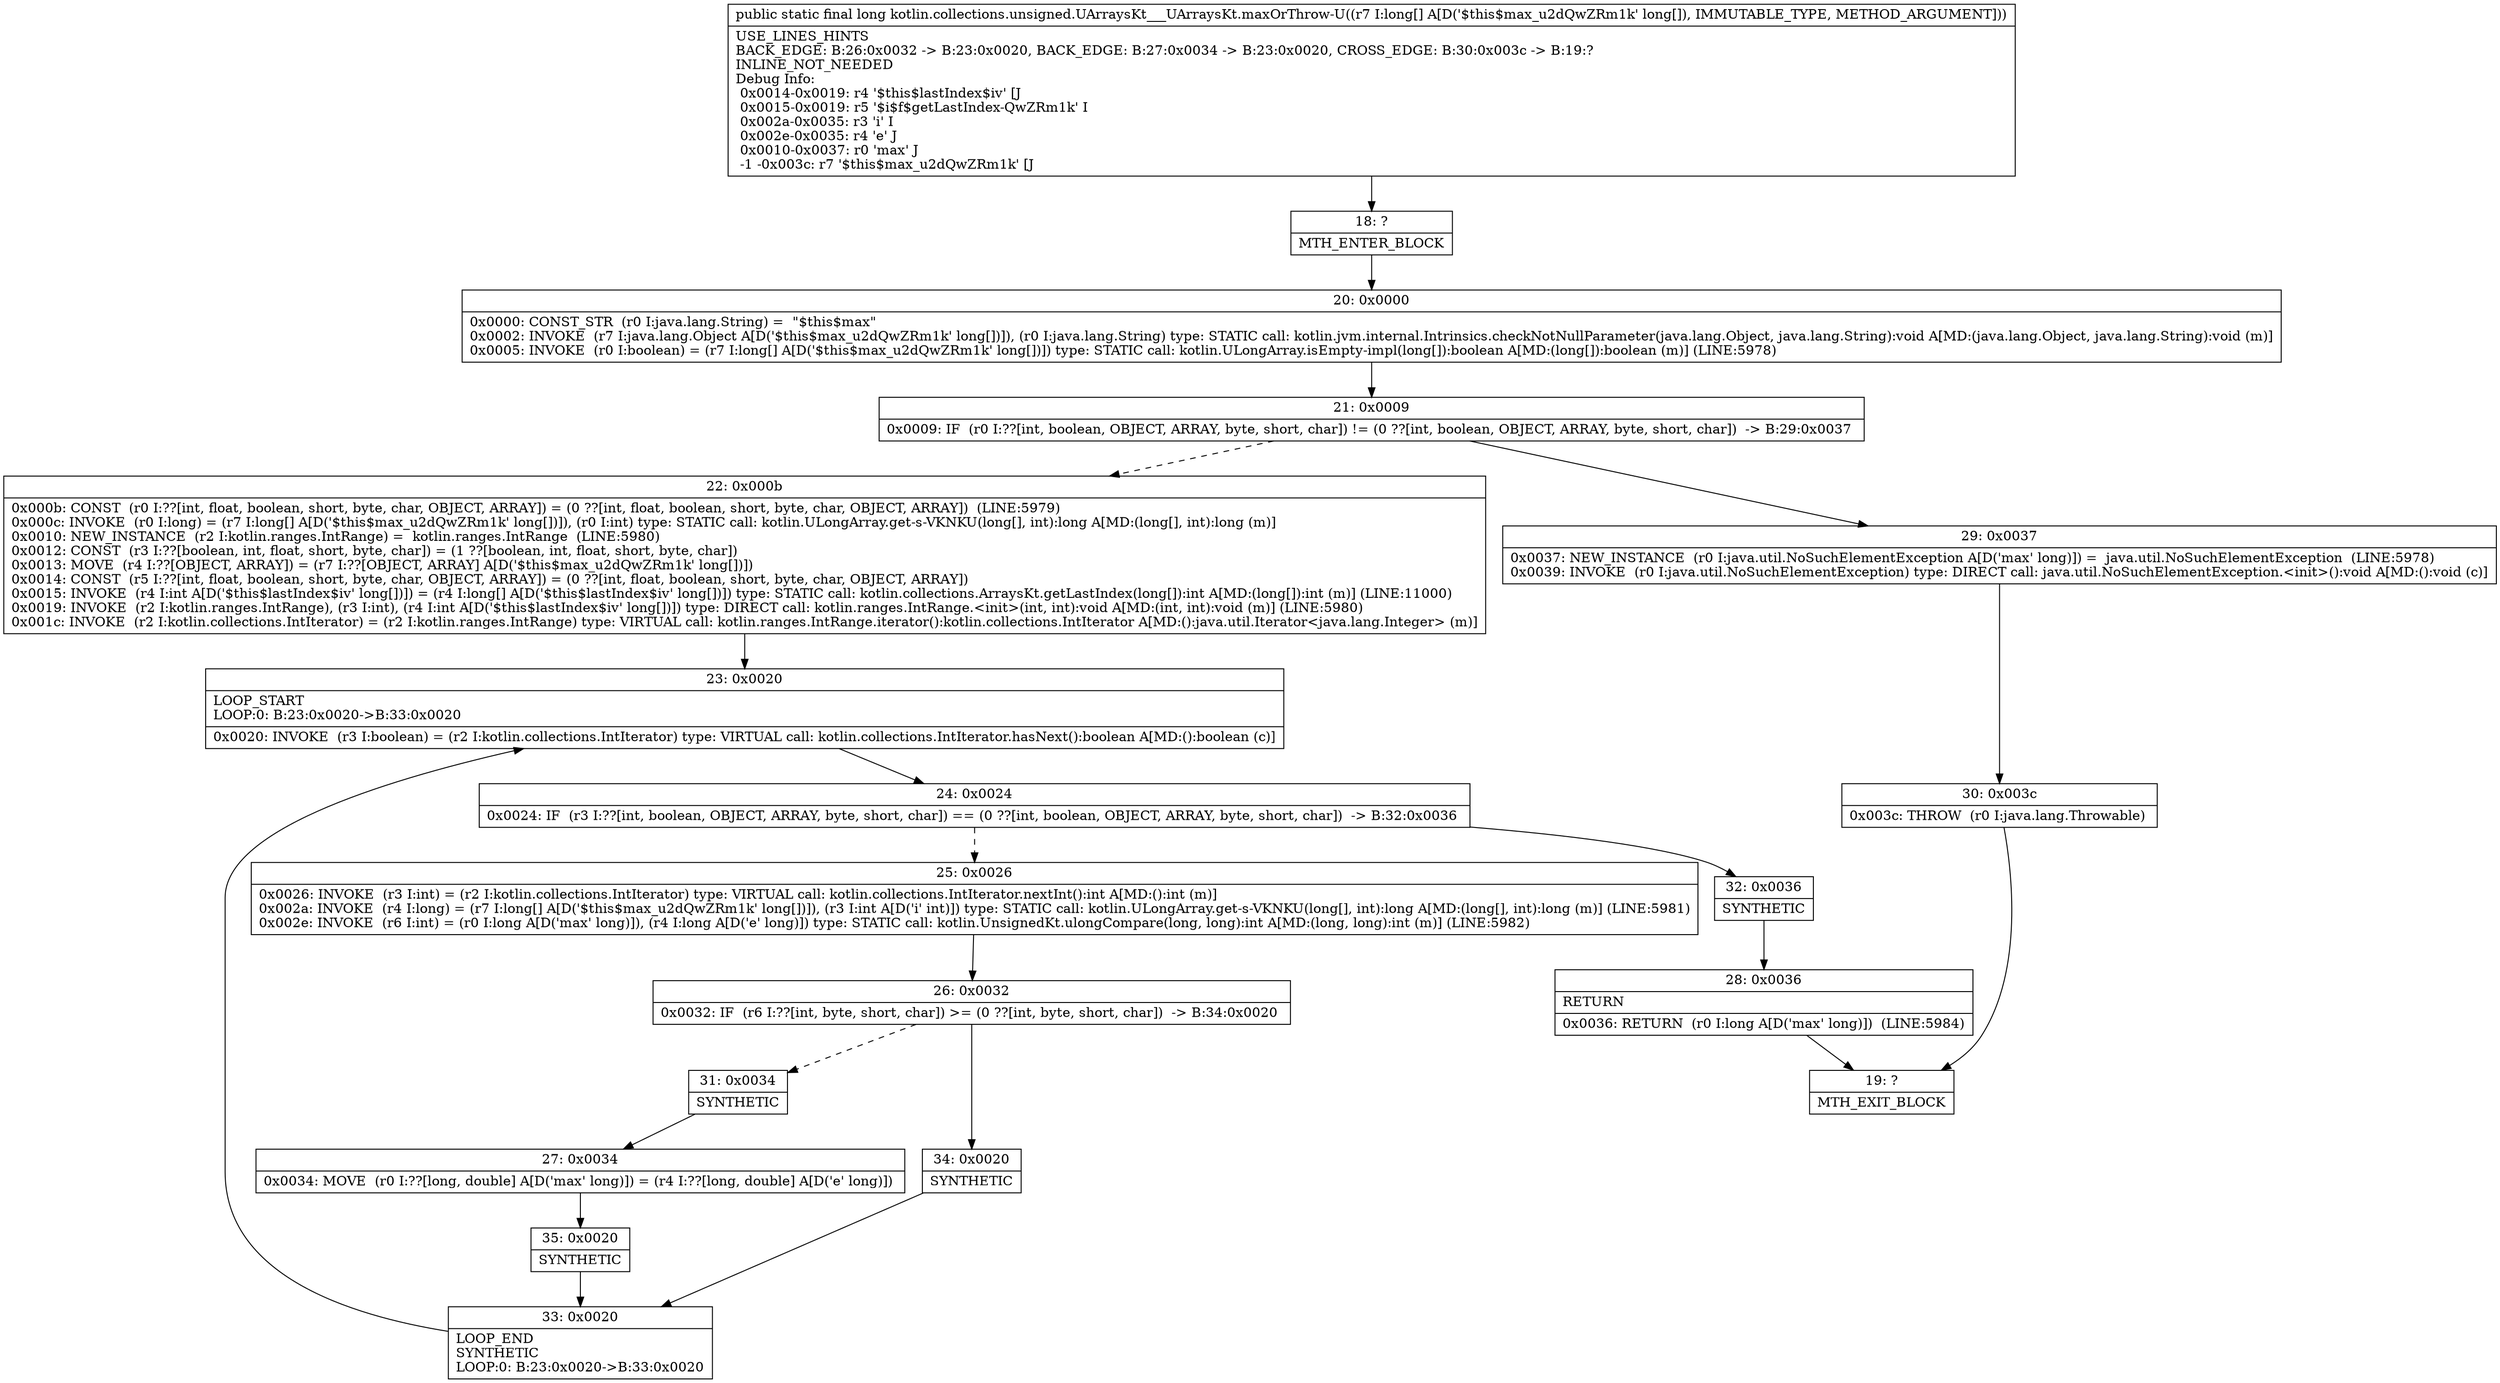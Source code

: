 digraph "CFG forkotlin.collections.unsigned.UArraysKt___UArraysKt.maxOrThrow\-U([J)J" {
Node_18 [shape=record,label="{18\:\ ?|MTH_ENTER_BLOCK\l}"];
Node_20 [shape=record,label="{20\:\ 0x0000|0x0000: CONST_STR  (r0 I:java.lang.String) =  \"$this$max\" \l0x0002: INVOKE  (r7 I:java.lang.Object A[D('$this$max_u2dQwZRm1k' long[])]), (r0 I:java.lang.String) type: STATIC call: kotlin.jvm.internal.Intrinsics.checkNotNullParameter(java.lang.Object, java.lang.String):void A[MD:(java.lang.Object, java.lang.String):void (m)]\l0x0005: INVOKE  (r0 I:boolean) = (r7 I:long[] A[D('$this$max_u2dQwZRm1k' long[])]) type: STATIC call: kotlin.ULongArray.isEmpty\-impl(long[]):boolean A[MD:(long[]):boolean (m)] (LINE:5978)\l}"];
Node_21 [shape=record,label="{21\:\ 0x0009|0x0009: IF  (r0 I:??[int, boolean, OBJECT, ARRAY, byte, short, char]) != (0 ??[int, boolean, OBJECT, ARRAY, byte, short, char])  \-\> B:29:0x0037 \l}"];
Node_22 [shape=record,label="{22\:\ 0x000b|0x000b: CONST  (r0 I:??[int, float, boolean, short, byte, char, OBJECT, ARRAY]) = (0 ??[int, float, boolean, short, byte, char, OBJECT, ARRAY])  (LINE:5979)\l0x000c: INVOKE  (r0 I:long) = (r7 I:long[] A[D('$this$max_u2dQwZRm1k' long[])]), (r0 I:int) type: STATIC call: kotlin.ULongArray.get\-s\-VKNKU(long[], int):long A[MD:(long[], int):long (m)]\l0x0010: NEW_INSTANCE  (r2 I:kotlin.ranges.IntRange) =  kotlin.ranges.IntRange  (LINE:5980)\l0x0012: CONST  (r3 I:??[boolean, int, float, short, byte, char]) = (1 ??[boolean, int, float, short, byte, char]) \l0x0013: MOVE  (r4 I:??[OBJECT, ARRAY]) = (r7 I:??[OBJECT, ARRAY] A[D('$this$max_u2dQwZRm1k' long[])]) \l0x0014: CONST  (r5 I:??[int, float, boolean, short, byte, char, OBJECT, ARRAY]) = (0 ??[int, float, boolean, short, byte, char, OBJECT, ARRAY]) \l0x0015: INVOKE  (r4 I:int A[D('$this$lastIndex$iv' long[])]) = (r4 I:long[] A[D('$this$lastIndex$iv' long[])]) type: STATIC call: kotlin.collections.ArraysKt.getLastIndex(long[]):int A[MD:(long[]):int (m)] (LINE:11000)\l0x0019: INVOKE  (r2 I:kotlin.ranges.IntRange), (r3 I:int), (r4 I:int A[D('$this$lastIndex$iv' long[])]) type: DIRECT call: kotlin.ranges.IntRange.\<init\>(int, int):void A[MD:(int, int):void (m)] (LINE:5980)\l0x001c: INVOKE  (r2 I:kotlin.collections.IntIterator) = (r2 I:kotlin.ranges.IntRange) type: VIRTUAL call: kotlin.ranges.IntRange.iterator():kotlin.collections.IntIterator A[MD:():java.util.Iterator\<java.lang.Integer\> (m)]\l}"];
Node_23 [shape=record,label="{23\:\ 0x0020|LOOP_START\lLOOP:0: B:23:0x0020\-\>B:33:0x0020\l|0x0020: INVOKE  (r3 I:boolean) = (r2 I:kotlin.collections.IntIterator) type: VIRTUAL call: kotlin.collections.IntIterator.hasNext():boolean A[MD:():boolean (c)]\l}"];
Node_24 [shape=record,label="{24\:\ 0x0024|0x0024: IF  (r3 I:??[int, boolean, OBJECT, ARRAY, byte, short, char]) == (0 ??[int, boolean, OBJECT, ARRAY, byte, short, char])  \-\> B:32:0x0036 \l}"];
Node_25 [shape=record,label="{25\:\ 0x0026|0x0026: INVOKE  (r3 I:int) = (r2 I:kotlin.collections.IntIterator) type: VIRTUAL call: kotlin.collections.IntIterator.nextInt():int A[MD:():int (m)]\l0x002a: INVOKE  (r4 I:long) = (r7 I:long[] A[D('$this$max_u2dQwZRm1k' long[])]), (r3 I:int A[D('i' int)]) type: STATIC call: kotlin.ULongArray.get\-s\-VKNKU(long[], int):long A[MD:(long[], int):long (m)] (LINE:5981)\l0x002e: INVOKE  (r6 I:int) = (r0 I:long A[D('max' long)]), (r4 I:long A[D('e' long)]) type: STATIC call: kotlin.UnsignedKt.ulongCompare(long, long):int A[MD:(long, long):int (m)] (LINE:5982)\l}"];
Node_26 [shape=record,label="{26\:\ 0x0032|0x0032: IF  (r6 I:??[int, byte, short, char]) \>= (0 ??[int, byte, short, char])  \-\> B:34:0x0020 \l}"];
Node_31 [shape=record,label="{31\:\ 0x0034|SYNTHETIC\l}"];
Node_27 [shape=record,label="{27\:\ 0x0034|0x0034: MOVE  (r0 I:??[long, double] A[D('max' long)]) = (r4 I:??[long, double] A[D('e' long)]) \l}"];
Node_35 [shape=record,label="{35\:\ 0x0020|SYNTHETIC\l}"];
Node_33 [shape=record,label="{33\:\ 0x0020|LOOP_END\lSYNTHETIC\lLOOP:0: B:23:0x0020\-\>B:33:0x0020\l}"];
Node_34 [shape=record,label="{34\:\ 0x0020|SYNTHETIC\l}"];
Node_32 [shape=record,label="{32\:\ 0x0036|SYNTHETIC\l}"];
Node_28 [shape=record,label="{28\:\ 0x0036|RETURN\l|0x0036: RETURN  (r0 I:long A[D('max' long)])  (LINE:5984)\l}"];
Node_19 [shape=record,label="{19\:\ ?|MTH_EXIT_BLOCK\l}"];
Node_29 [shape=record,label="{29\:\ 0x0037|0x0037: NEW_INSTANCE  (r0 I:java.util.NoSuchElementException A[D('max' long)]) =  java.util.NoSuchElementException  (LINE:5978)\l0x0039: INVOKE  (r0 I:java.util.NoSuchElementException) type: DIRECT call: java.util.NoSuchElementException.\<init\>():void A[MD:():void (c)]\l}"];
Node_30 [shape=record,label="{30\:\ 0x003c|0x003c: THROW  (r0 I:java.lang.Throwable) \l}"];
MethodNode[shape=record,label="{public static final long kotlin.collections.unsigned.UArraysKt___UArraysKt.maxOrThrow\-U((r7 I:long[] A[D('$this$max_u2dQwZRm1k' long[]), IMMUTABLE_TYPE, METHOD_ARGUMENT]))  | USE_LINES_HINTS\lBACK_EDGE: B:26:0x0032 \-\> B:23:0x0020, BACK_EDGE: B:27:0x0034 \-\> B:23:0x0020, CROSS_EDGE: B:30:0x003c \-\> B:19:?\lINLINE_NOT_NEEDED\lDebug Info:\l  0x0014\-0x0019: r4 '$this$lastIndex$iv' [J\l  0x0015\-0x0019: r5 '$i$f$getLastIndex\-QwZRm1k' I\l  0x002a\-0x0035: r3 'i' I\l  0x002e\-0x0035: r4 'e' J\l  0x0010\-0x0037: r0 'max' J\l  \-1 \-0x003c: r7 '$this$max_u2dQwZRm1k' [J\l}"];
MethodNode -> Node_18;Node_18 -> Node_20;
Node_20 -> Node_21;
Node_21 -> Node_22[style=dashed];
Node_21 -> Node_29;
Node_22 -> Node_23;
Node_23 -> Node_24;
Node_24 -> Node_25[style=dashed];
Node_24 -> Node_32;
Node_25 -> Node_26;
Node_26 -> Node_31[style=dashed];
Node_26 -> Node_34;
Node_31 -> Node_27;
Node_27 -> Node_35;
Node_35 -> Node_33;
Node_33 -> Node_23;
Node_34 -> Node_33;
Node_32 -> Node_28;
Node_28 -> Node_19;
Node_29 -> Node_30;
Node_30 -> Node_19;
}


